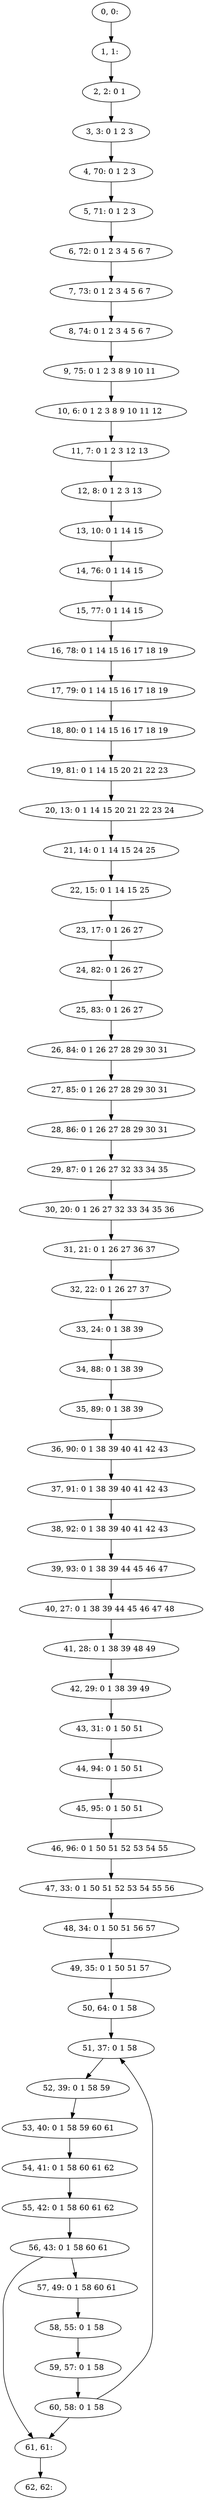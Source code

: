 digraph G {
0[label="0, 0: "];
1[label="1, 1: "];
2[label="2, 2: 0 1 "];
3[label="3, 3: 0 1 2 3 "];
4[label="4, 70: 0 1 2 3 "];
5[label="5, 71: 0 1 2 3 "];
6[label="6, 72: 0 1 2 3 4 5 6 7 "];
7[label="7, 73: 0 1 2 3 4 5 6 7 "];
8[label="8, 74: 0 1 2 3 4 5 6 7 "];
9[label="9, 75: 0 1 2 3 8 9 10 11 "];
10[label="10, 6: 0 1 2 3 8 9 10 11 12 "];
11[label="11, 7: 0 1 2 3 12 13 "];
12[label="12, 8: 0 1 2 3 13 "];
13[label="13, 10: 0 1 14 15 "];
14[label="14, 76: 0 1 14 15 "];
15[label="15, 77: 0 1 14 15 "];
16[label="16, 78: 0 1 14 15 16 17 18 19 "];
17[label="17, 79: 0 1 14 15 16 17 18 19 "];
18[label="18, 80: 0 1 14 15 16 17 18 19 "];
19[label="19, 81: 0 1 14 15 20 21 22 23 "];
20[label="20, 13: 0 1 14 15 20 21 22 23 24 "];
21[label="21, 14: 0 1 14 15 24 25 "];
22[label="22, 15: 0 1 14 15 25 "];
23[label="23, 17: 0 1 26 27 "];
24[label="24, 82: 0 1 26 27 "];
25[label="25, 83: 0 1 26 27 "];
26[label="26, 84: 0 1 26 27 28 29 30 31 "];
27[label="27, 85: 0 1 26 27 28 29 30 31 "];
28[label="28, 86: 0 1 26 27 28 29 30 31 "];
29[label="29, 87: 0 1 26 27 32 33 34 35 "];
30[label="30, 20: 0 1 26 27 32 33 34 35 36 "];
31[label="31, 21: 0 1 26 27 36 37 "];
32[label="32, 22: 0 1 26 27 37 "];
33[label="33, 24: 0 1 38 39 "];
34[label="34, 88: 0 1 38 39 "];
35[label="35, 89: 0 1 38 39 "];
36[label="36, 90: 0 1 38 39 40 41 42 43 "];
37[label="37, 91: 0 1 38 39 40 41 42 43 "];
38[label="38, 92: 0 1 38 39 40 41 42 43 "];
39[label="39, 93: 0 1 38 39 44 45 46 47 "];
40[label="40, 27: 0 1 38 39 44 45 46 47 48 "];
41[label="41, 28: 0 1 38 39 48 49 "];
42[label="42, 29: 0 1 38 39 49 "];
43[label="43, 31: 0 1 50 51 "];
44[label="44, 94: 0 1 50 51 "];
45[label="45, 95: 0 1 50 51 "];
46[label="46, 96: 0 1 50 51 52 53 54 55 "];
47[label="47, 33: 0 1 50 51 52 53 54 55 56 "];
48[label="48, 34: 0 1 50 51 56 57 "];
49[label="49, 35: 0 1 50 51 57 "];
50[label="50, 64: 0 1 58 "];
51[label="51, 37: 0 1 58 "];
52[label="52, 39: 0 1 58 59 "];
53[label="53, 40: 0 1 58 59 60 61 "];
54[label="54, 41: 0 1 58 60 61 62 "];
55[label="55, 42: 0 1 58 60 61 62 "];
56[label="56, 43: 0 1 58 60 61 "];
57[label="57, 49: 0 1 58 60 61 "];
58[label="58, 55: 0 1 58 "];
59[label="59, 57: 0 1 58 "];
60[label="60, 58: 0 1 58 "];
61[label="61, 61: "];
62[label="62, 62: "];
0->1 ;
1->2 ;
2->3 ;
3->4 ;
4->5 ;
5->6 ;
6->7 ;
7->8 ;
8->9 ;
9->10 ;
10->11 ;
11->12 ;
12->13 ;
13->14 ;
14->15 ;
15->16 ;
16->17 ;
17->18 ;
18->19 ;
19->20 ;
20->21 ;
21->22 ;
22->23 ;
23->24 ;
24->25 ;
25->26 ;
26->27 ;
27->28 ;
28->29 ;
29->30 ;
30->31 ;
31->32 ;
32->33 ;
33->34 ;
34->35 ;
35->36 ;
36->37 ;
37->38 ;
38->39 ;
39->40 ;
40->41 ;
41->42 ;
42->43 ;
43->44 ;
44->45 ;
45->46 ;
46->47 ;
47->48 ;
48->49 ;
49->50 ;
50->51 ;
51->52 ;
52->53 ;
53->54 ;
54->55 ;
55->56 ;
56->57 ;
56->61 ;
57->58 ;
58->59 ;
59->60 ;
60->61 ;
60->51 ;
61->62 ;
}
